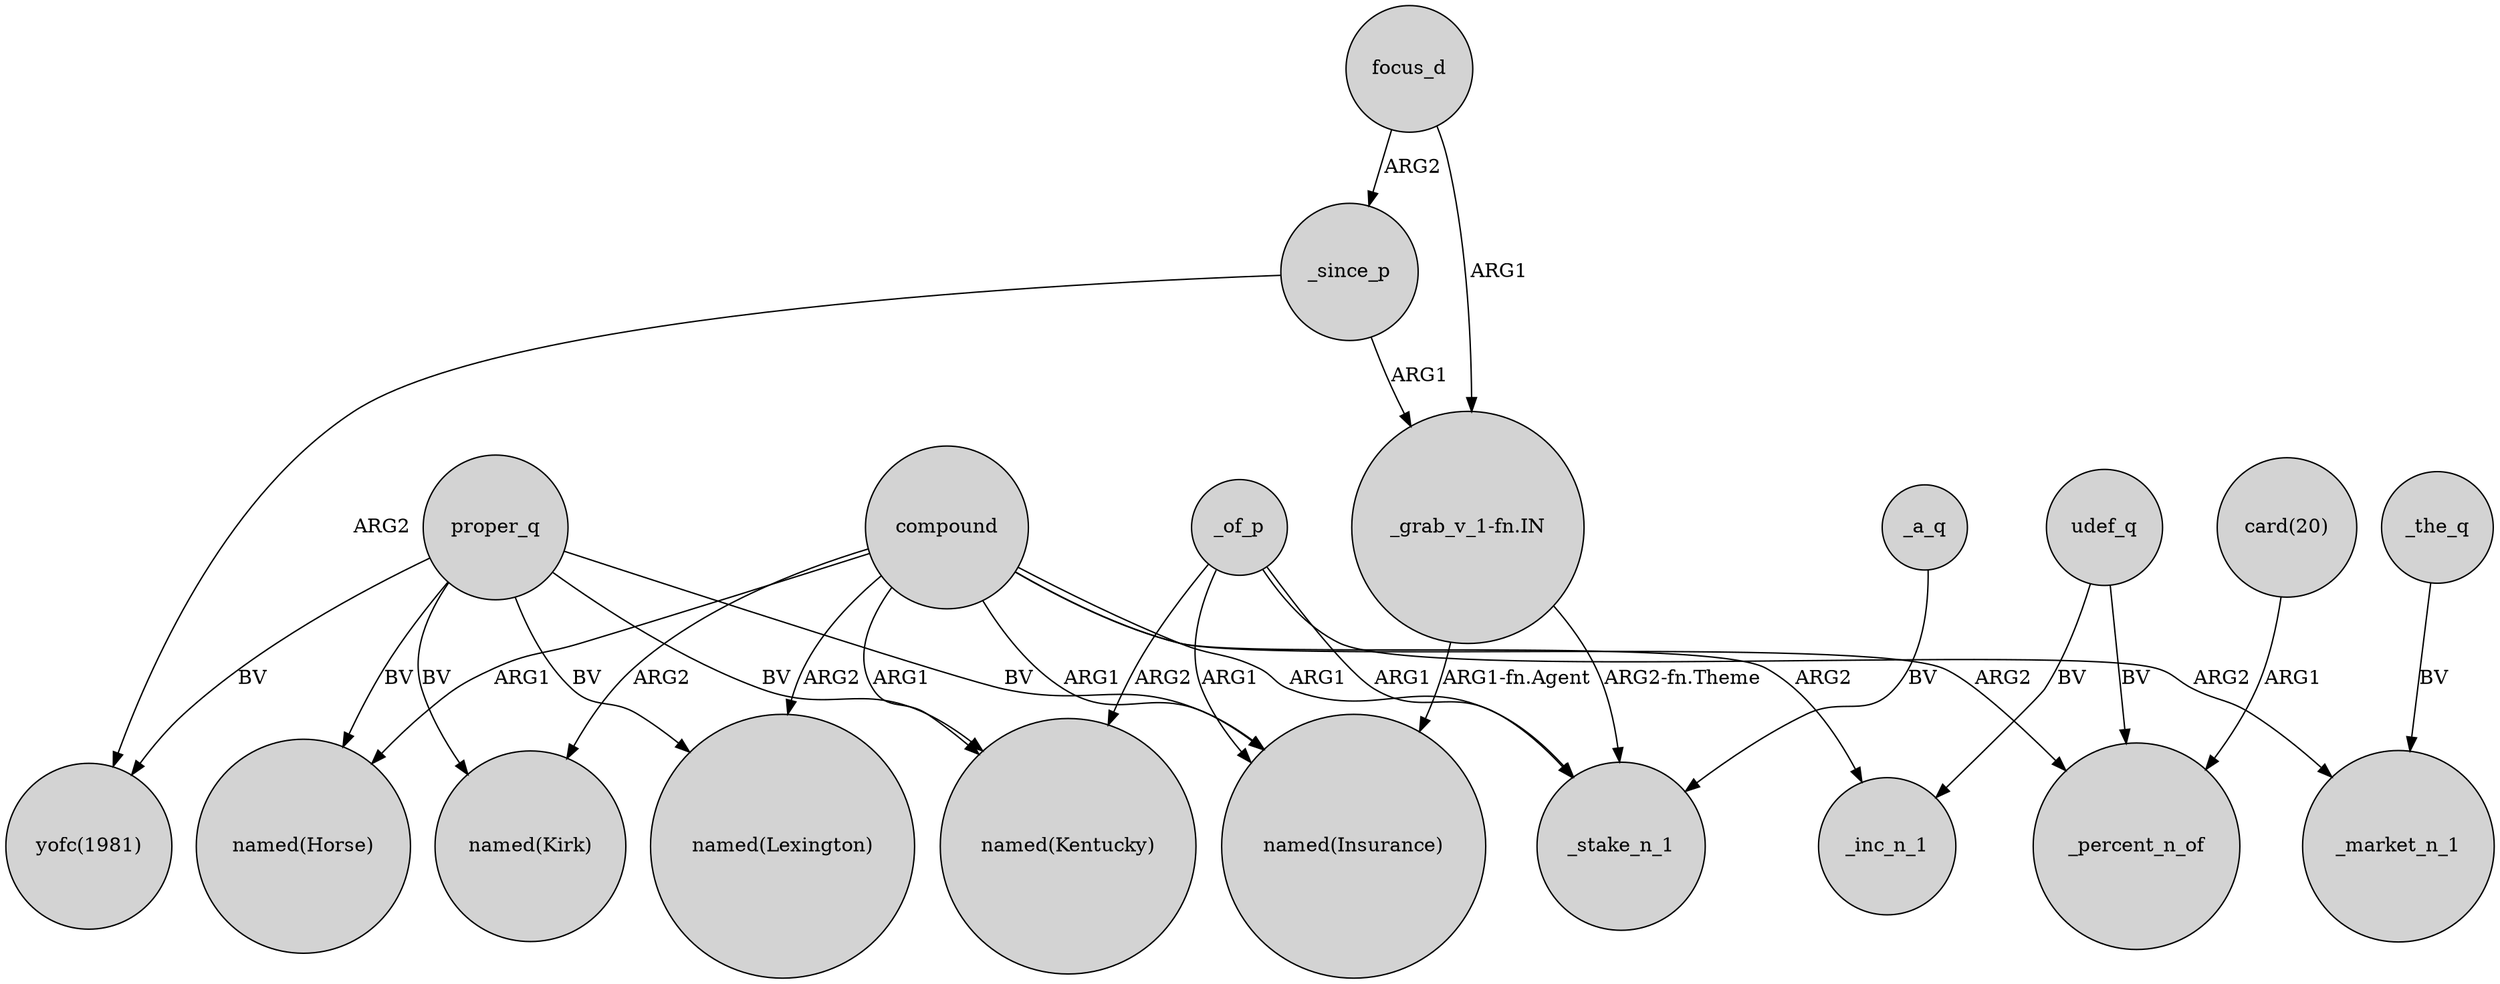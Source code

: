 digraph {
	node [shape=circle style=filled]
	focus_d -> _since_p [label=ARG2]
	_a_q -> _stake_n_1 [label=BV]
	_of_p -> "named(Insurance)" [label=ARG1]
	udef_q -> _inc_n_1 [label=BV]
	_of_p -> _stake_n_1 [label=ARG1]
	_since_p -> "yofc(1981)" [label=ARG2]
	proper_q -> "named(Kirk)" [label=BV]
	_since_p -> "_grab_v_1-fn.IN" [label=ARG1]
	compound -> _percent_n_of [label=ARG2]
	_of_p -> _market_n_1 [label=ARG2]
	proper_q -> "named(Kentucky)" [label=BV]
	focus_d -> "_grab_v_1-fn.IN" [label=ARG1]
	proper_q -> "named(Horse)" [label=BV]
	compound -> "named(Kentucky)" [label=ARG1]
	_of_p -> "named(Kentucky)" [label=ARG2]
	compound -> _stake_n_1 [label=ARG1]
	compound -> "named(Kirk)" [label=ARG2]
	proper_q -> "named(Insurance)" [label=BV]
	proper_q -> "yofc(1981)" [label=BV]
	compound -> "named(Lexington)" [label=ARG2]
	compound -> "named(Insurance)" [label=ARG1]
	compound -> "named(Horse)" [label=ARG1]
	udef_q -> _percent_n_of [label=BV]
	_the_q -> _market_n_1 [label=BV]
	"_grab_v_1-fn.IN" -> "named(Insurance)" [label="ARG1-fn.Agent"]
	compound -> _inc_n_1 [label=ARG2]
	"_grab_v_1-fn.IN" -> _stake_n_1 [label="ARG2-fn.Theme"]
	"card(20)" -> _percent_n_of [label=ARG1]
	proper_q -> "named(Lexington)" [label=BV]
}
